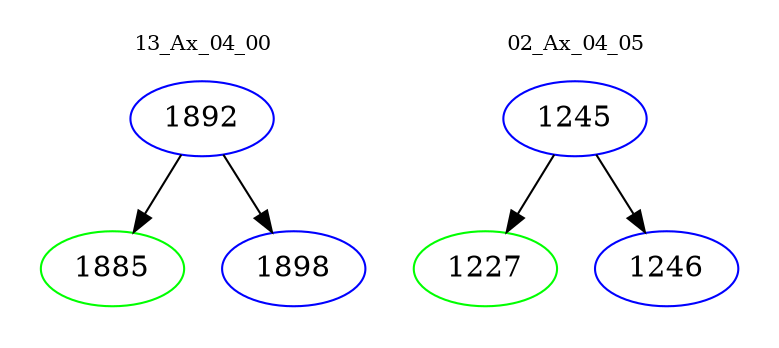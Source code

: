 digraph{
subgraph cluster_0 {
color = white
label = "13_Ax_04_00";
fontsize=10;
T0_1892 [label="1892", color="blue"]
T0_1892 -> T0_1885 [color="black"]
T0_1885 [label="1885", color="green"]
T0_1892 -> T0_1898 [color="black"]
T0_1898 [label="1898", color="blue"]
}
subgraph cluster_1 {
color = white
label = "02_Ax_04_05";
fontsize=10;
T1_1245 [label="1245", color="blue"]
T1_1245 -> T1_1227 [color="black"]
T1_1227 [label="1227", color="green"]
T1_1245 -> T1_1246 [color="black"]
T1_1246 [label="1246", color="blue"]
}
}
